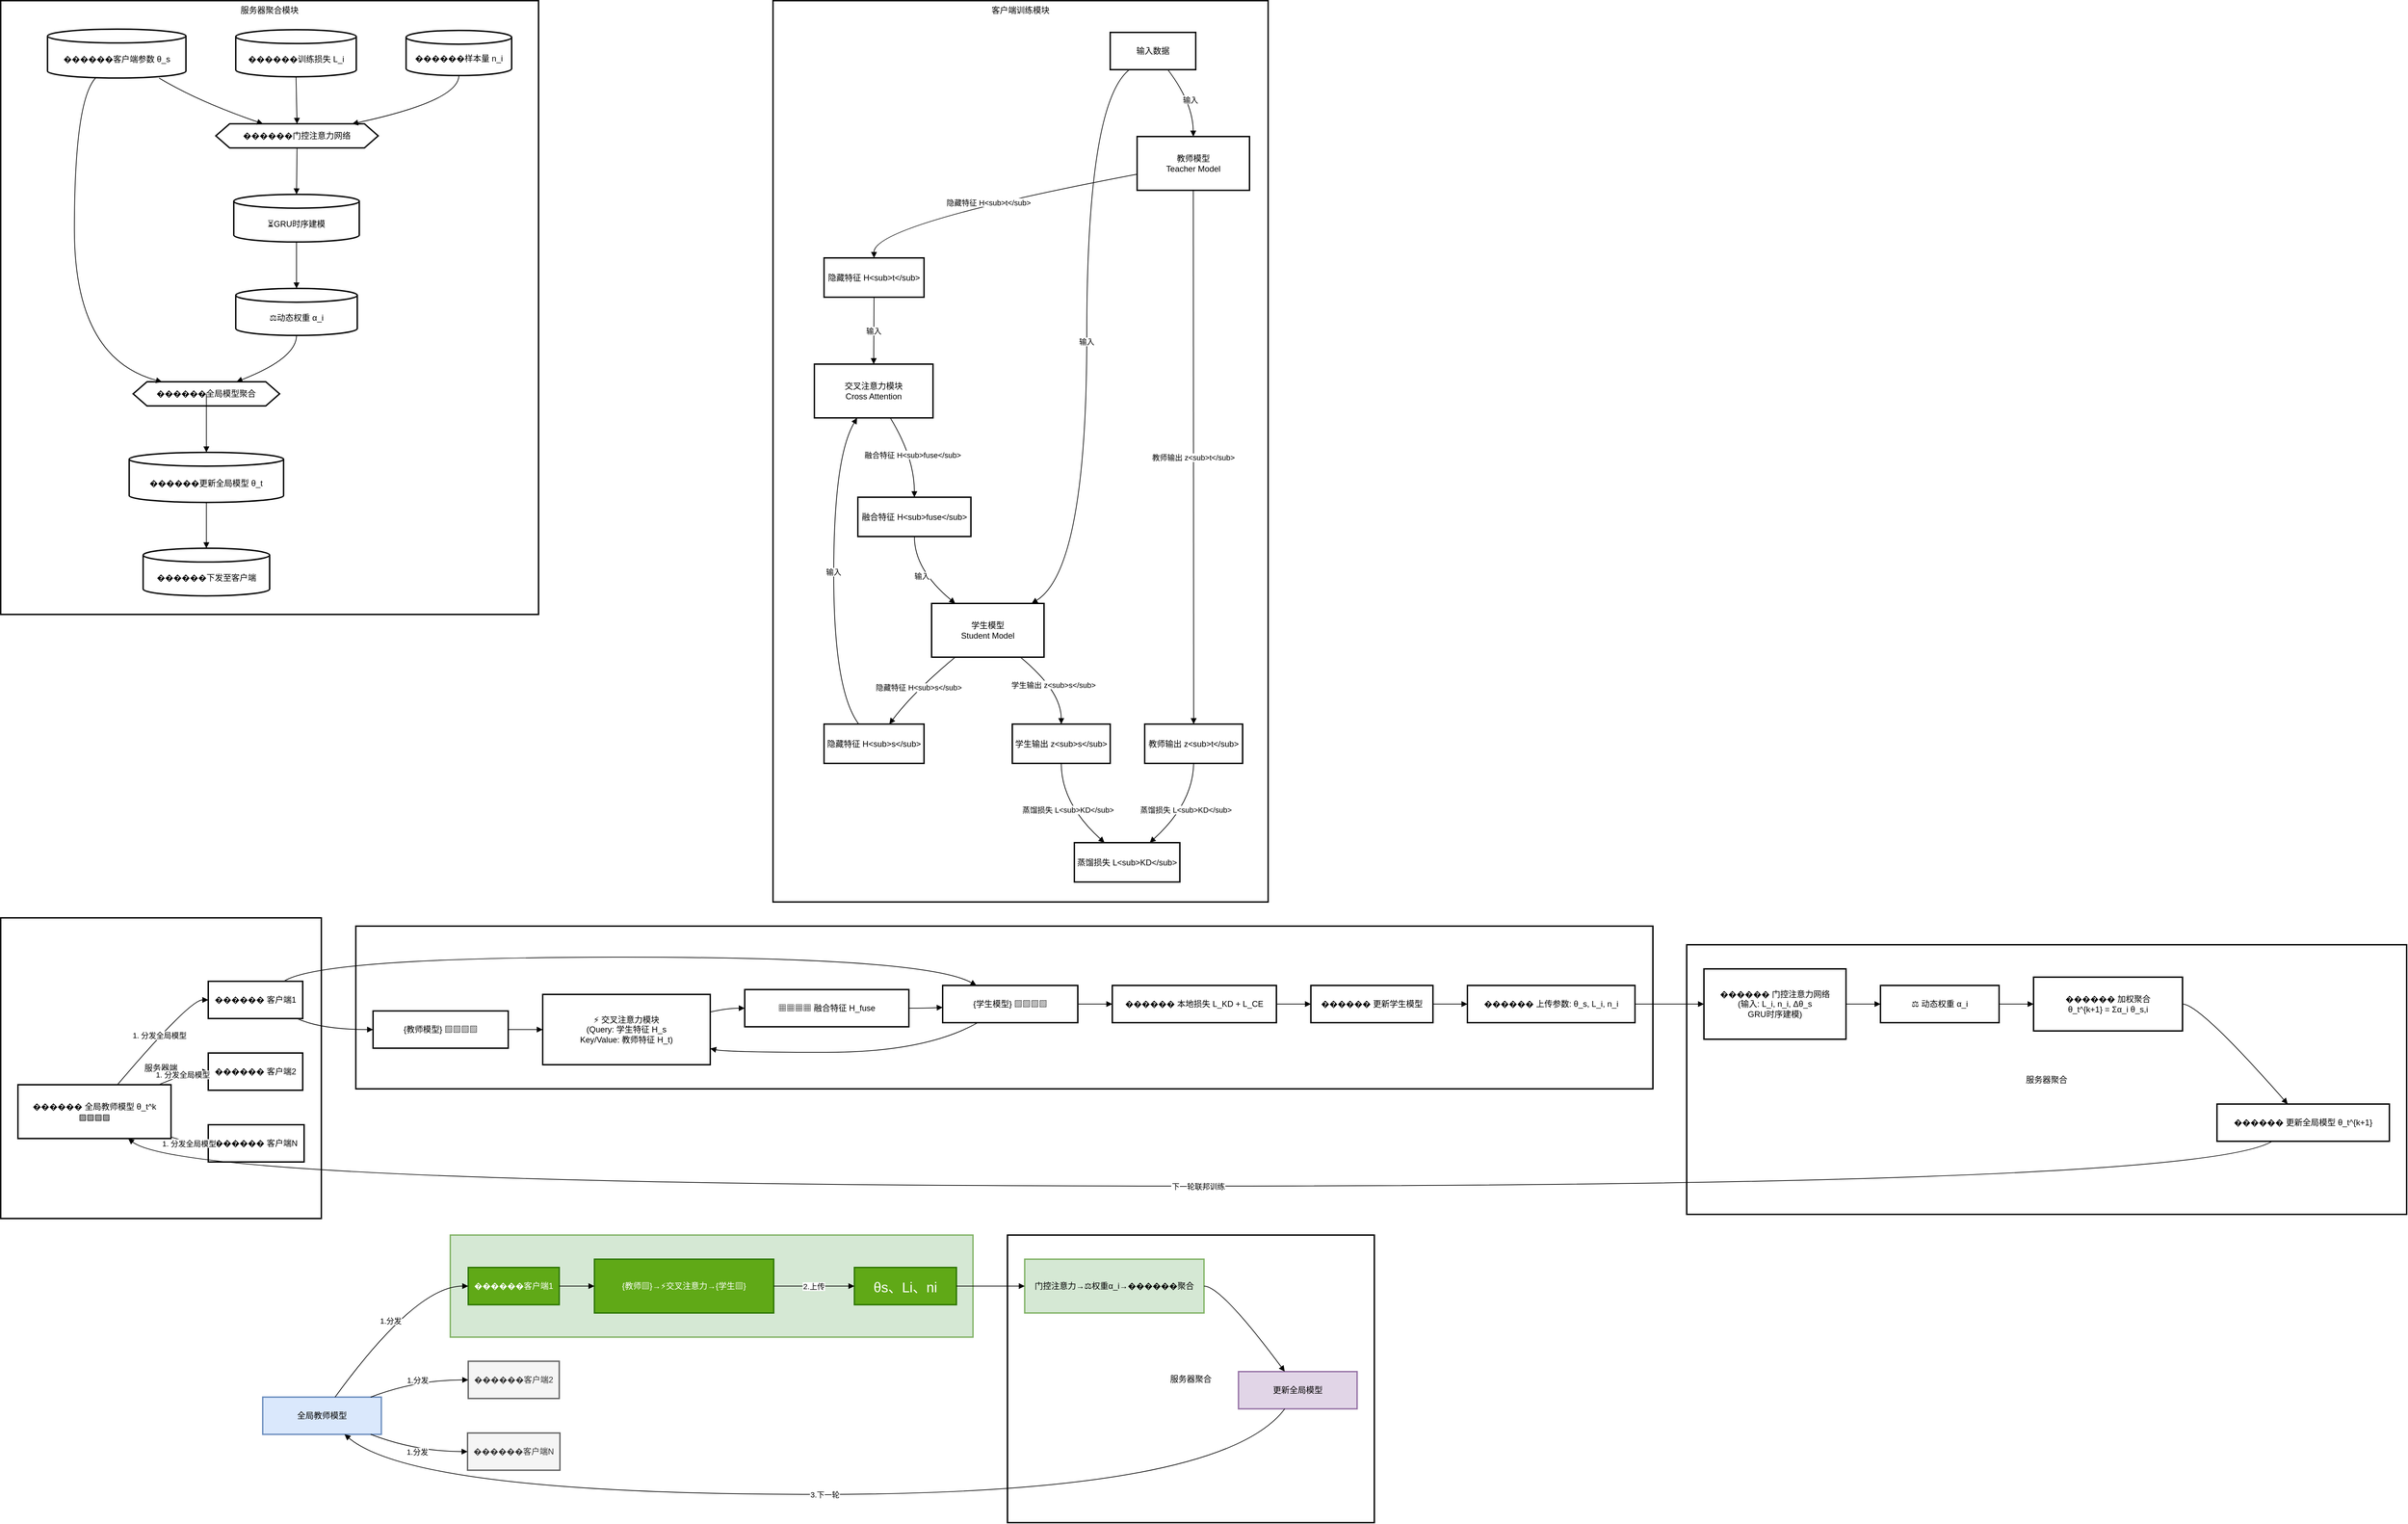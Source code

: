 <mxfile version="26.0.10">
  <diagram name="第 1 页" id="DEk5K5slilRWWlr_zEea">
    <mxGraphModel dx="2280" dy="1264" grid="1" gridSize="10" guides="1" tooltips="1" connect="1" arrows="1" fold="1" page="1" pageScale="1" pageWidth="4681" pageHeight="3300" background="none" math="0" shadow="0">
      <root>
        <mxCell id="0" />
        <mxCell id="1" parent="0" />
        <mxCell id="zsc-ipmftyCH5oLLFZYE-88" value="服务器聚合模块" style="whiteSpace=wrap;strokeWidth=2;verticalAlign=top;" parent="1" vertex="1">
          <mxGeometry x="20" y="20" width="780" height="890" as="geometry" />
        </mxCell>
        <mxCell id="zsc-ipmftyCH5oLLFZYE-89" value="������客户端参数 θ_s" style="shape=cylinder3;boundedLbl=1;backgroundOutline=1;size=10;strokeWidth=2;whiteSpace=wrap;" parent="zsc-ipmftyCH5oLLFZYE-88" vertex="1">
          <mxGeometry x="67.889" y="41.27" width="200.778" height="70.877" as="geometry" />
        </mxCell>
        <mxCell id="zsc-ipmftyCH5oLLFZYE-90" value="������门控注意力网络" style="shape=hexagon;perimeter=hexagonPerimeter2;fixedSize=1;strokeWidth=2;whiteSpace=wrap;" parent="zsc-ipmftyCH5oLLFZYE-88" vertex="1">
          <mxGeometry x="312" y="178.538" width="235.444" height="34.99" as="geometry" />
        </mxCell>
        <mxCell id="zsc-ipmftyCH5oLLFZYE-91" value="������训练损失 L_i" style="shape=cylinder3;boundedLbl=1;backgroundOutline=1;size=10;strokeWidth=2;whiteSpace=wrap;" parent="zsc-ipmftyCH5oLLFZYE-88" vertex="1">
          <mxGeometry x="340.889" y="42.167" width="174.778" height="68.185" as="geometry" />
        </mxCell>
        <mxCell id="zsc-ipmftyCH5oLLFZYE-92" value="������样本量 n_i" style="shape=cylinder3;boundedLbl=1;backgroundOutline=1;size=10;strokeWidth=2;whiteSpace=wrap;" parent="zsc-ipmftyCH5oLLFZYE-88" vertex="1">
          <mxGeometry x="587.889" y="43.065" width="153.111" height="65.494" as="geometry" />
        </mxCell>
        <mxCell id="zsc-ipmftyCH5oLLFZYE-93" value="⏳GRU时序建模" style="shape=cylinder3;boundedLbl=1;backgroundOutline=1;size=10;strokeWidth=2;whiteSpace=wrap;" parent="zsc-ipmftyCH5oLLFZYE-88" vertex="1">
          <mxGeometry x="338" y="280.817" width="182" height="69.083" as="geometry" />
        </mxCell>
        <mxCell id="zsc-ipmftyCH5oLLFZYE-94" value="⚖️动态权重 α_i" style="shape=cylinder3;boundedLbl=1;backgroundOutline=1;size=10;strokeWidth=2;whiteSpace=wrap;" parent="zsc-ipmftyCH5oLLFZYE-88" vertex="1">
          <mxGeometry x="340.889" y="417.188" width="176.222" height="68.185" as="geometry" />
        </mxCell>
        <mxCell id="zsc-ipmftyCH5oLLFZYE-95" value="������全局模型聚合" style="shape=hexagon;perimeter=hexagonPerimeter2;fixedSize=1;strokeWidth=2;whiteSpace=wrap;" parent="zsc-ipmftyCH5oLLFZYE-88" vertex="1">
          <mxGeometry x="192.111" y="552.661" width="212.333" height="34.99" as="geometry" />
        </mxCell>
        <mxCell id="zsc-ipmftyCH5oLLFZYE-96" value="������更新全局模型 θ_t" style="shape=cylinder3;boundedLbl=1;backgroundOutline=1;size=10;strokeWidth=2;whiteSpace=wrap;" parent="zsc-ipmftyCH5oLLFZYE-88" vertex="1">
          <mxGeometry x="186.333" y="654.94" width="223.889" height="72.671" as="geometry" />
        </mxCell>
        <mxCell id="zsc-ipmftyCH5oLLFZYE-97" value="������下发至客户端" style="shape=cylinder3;boundedLbl=1;backgroundOutline=1;size=10;strokeWidth=2;whiteSpace=wrap;" parent="zsc-ipmftyCH5oLLFZYE-88" vertex="1">
          <mxGeometry x="206.556" y="794.002" width="183.444" height="69.083" as="geometry" />
        </mxCell>
        <mxCell id="zsc-ipmftyCH5oLLFZYE-98" value="" style="curved=1;startArrow=none;endArrow=block;exitX=0.8;exitY=0.99;entryX=0.29;entryY=0;rounded=0;" parent="zsc-ipmftyCH5oLLFZYE-88" source="zsc-ipmftyCH5oLLFZYE-89" target="zsc-ipmftyCH5oLLFZYE-90" edge="1">
          <mxGeometry relative="1" as="geometry">
            <Array as="points">
              <mxPoint x="284.556" y="145.343" />
            </Array>
          </mxGeometry>
        </mxCell>
        <mxCell id="zsc-ipmftyCH5oLLFZYE-99" value="" style="curved=1;startArrow=none;endArrow=block;exitX=0.5;exitY=1;entryX=0.5;entryY=0;rounded=0;" parent="zsc-ipmftyCH5oLLFZYE-88" source="zsc-ipmftyCH5oLLFZYE-91" target="zsc-ipmftyCH5oLLFZYE-90" edge="1">
          <mxGeometry relative="1" as="geometry">
            <Array as="points" />
          </mxGeometry>
        </mxCell>
        <mxCell id="zsc-ipmftyCH5oLLFZYE-100" value="" style="curved=1;startArrow=none;endArrow=block;exitX=0.5;exitY=1.01;entryX=0.84;entryY=0;rounded=0;" parent="zsc-ipmftyCH5oLLFZYE-88" source="zsc-ipmftyCH5oLLFZYE-92" target="zsc-ipmftyCH5oLLFZYE-90" edge="1">
          <mxGeometry relative="1" as="geometry">
            <Array as="points">
              <mxPoint x="664.444" y="145.343" />
            </Array>
          </mxGeometry>
        </mxCell>
        <mxCell id="zsc-ipmftyCH5oLLFZYE-101" value="" style="curved=1;startArrow=none;endArrow=block;exitX=0.5;exitY=1;entryX=0.5;entryY=0;rounded=0;" parent="zsc-ipmftyCH5oLLFZYE-88" source="zsc-ipmftyCH5oLLFZYE-90" target="zsc-ipmftyCH5oLLFZYE-93" edge="1">
          <mxGeometry relative="1" as="geometry">
            <Array as="points" />
          </mxGeometry>
        </mxCell>
        <mxCell id="zsc-ipmftyCH5oLLFZYE-102" value="" style="curved=1;startArrow=none;endArrow=block;exitX=0.5;exitY=1;entryX=0.5;entryY=-0.01;rounded=0;" parent="zsc-ipmftyCH5oLLFZYE-88" source="zsc-ipmftyCH5oLLFZYE-93" target="zsc-ipmftyCH5oLLFZYE-94" edge="1">
          <mxGeometry relative="1" as="geometry">
            <Array as="points" />
          </mxGeometry>
        </mxCell>
        <mxCell id="zsc-ipmftyCH5oLLFZYE-103" value="" style="curved=1;startArrow=none;endArrow=block;exitX=0.5;exitY=1;entryX=0.71;entryY=-0.01;rounded=0;" parent="zsc-ipmftyCH5oLLFZYE-88" source="zsc-ipmftyCH5oLLFZYE-94" target="zsc-ipmftyCH5oLLFZYE-95" edge="1">
          <mxGeometry relative="1" as="geometry">
            <Array as="points">
              <mxPoint x="429" y="518.569" />
            </Array>
          </mxGeometry>
        </mxCell>
        <mxCell id="zsc-ipmftyCH5oLLFZYE-104" value="" style="curved=1;startArrow=none;endArrow=block;exitX=0.35;exitY=0.99;entryX=0.19;entryY=-0.01;rounded=0;" parent="zsc-ipmftyCH5oLLFZYE-88" source="zsc-ipmftyCH5oLLFZYE-89" target="zsc-ipmftyCH5oLLFZYE-95" edge="1">
          <mxGeometry relative="1" as="geometry">
            <Array as="points">
              <mxPoint x="106.889" y="145.343" />
              <mxPoint x="106.889" y="518.569" />
            </Array>
          </mxGeometry>
        </mxCell>
        <mxCell id="zsc-ipmftyCH5oLLFZYE-105" value="" style="curved=1;startArrow=none;endArrow=block;exitX=0.5;exitY=0.99;entryX=0.5;entryY=0;rounded=0;" parent="zsc-ipmftyCH5oLLFZYE-88" source="zsc-ipmftyCH5oLLFZYE-95" target="zsc-ipmftyCH5oLLFZYE-96" edge="1">
          <mxGeometry relative="1" as="geometry">
            <Array as="points" />
          </mxGeometry>
        </mxCell>
        <mxCell id="zsc-ipmftyCH5oLLFZYE-106" value="" style="curved=1;startArrow=none;endArrow=block;exitX=0.5;exitY=0.99;entryX=0.5;entryY=0;rounded=0;" parent="zsc-ipmftyCH5oLLFZYE-88" source="zsc-ipmftyCH5oLLFZYE-96" target="zsc-ipmftyCH5oLLFZYE-97" edge="1">
          <mxGeometry relative="1" as="geometry">
            <Array as="points" />
          </mxGeometry>
        </mxCell>
        <mxCell id="zsc-ipmftyCH5oLLFZYE-171" value="客户端训练模块" style="whiteSpace=wrap;strokeWidth=2;verticalAlign=top;" parent="1" vertex="1">
          <mxGeometry x="1140" y="20" width="718" height="1307" as="geometry" />
        </mxCell>
        <mxCell id="zsc-ipmftyCH5oLLFZYE-172" value="输入数据" style="whiteSpace=wrap;strokeWidth=2;" parent="zsc-ipmftyCH5oLLFZYE-171" vertex="1">
          <mxGeometry x="489" y="46" width="124" height="54" as="geometry" />
        </mxCell>
        <mxCell id="zsc-ipmftyCH5oLLFZYE-173" value="教师模型&#xa;Teacher Model" style="whiteSpace=wrap;strokeWidth=2;" parent="zsc-ipmftyCH5oLLFZYE-171" vertex="1">
          <mxGeometry x="528" y="197" width="163" height="78" as="geometry" />
        </mxCell>
        <mxCell id="zsc-ipmftyCH5oLLFZYE-174" value="学生模型&#xa;Student Model" style="whiteSpace=wrap;strokeWidth=2;" parent="zsc-ipmftyCH5oLLFZYE-171" vertex="1">
          <mxGeometry x="230" y="874" width="163" height="78" as="geometry" />
        </mxCell>
        <mxCell id="zsc-ipmftyCH5oLLFZYE-175" value="隐藏特征 H&lt;sub&gt;t&lt;/sub&gt;" style="whiteSpace=wrap;strokeWidth=2;" parent="zsc-ipmftyCH5oLLFZYE-171" vertex="1">
          <mxGeometry x="74" y="373" width="145" height="57" as="geometry" />
        </mxCell>
        <mxCell id="zsc-ipmftyCH5oLLFZYE-176" value="隐藏特征 H&lt;sub&gt;s&lt;/sub&gt;" style="whiteSpace=wrap;strokeWidth=2;" parent="zsc-ipmftyCH5oLLFZYE-171" vertex="1">
          <mxGeometry x="74" y="1049" width="145" height="57" as="geometry" />
        </mxCell>
        <mxCell id="zsc-ipmftyCH5oLLFZYE-177" value="交叉注意力模块&#xa;Cross Attention" style="whiteSpace=wrap;strokeWidth=2;" parent="zsc-ipmftyCH5oLLFZYE-171" vertex="1">
          <mxGeometry x="60" y="527" width="172" height="78" as="geometry" />
        </mxCell>
        <mxCell id="zsc-ipmftyCH5oLLFZYE-178" value="融合特征 H&lt;sub&gt;fuse&lt;/sub&gt;" style="whiteSpace=wrap;strokeWidth=2;" parent="zsc-ipmftyCH5oLLFZYE-171" vertex="1">
          <mxGeometry x="123" y="720" width="164" height="57" as="geometry" />
        </mxCell>
        <mxCell id="zsc-ipmftyCH5oLLFZYE-179" value="教师输出 z&lt;sub&gt;t&lt;/sub&gt;" style="whiteSpace=wrap;strokeWidth=2;" parent="zsc-ipmftyCH5oLLFZYE-171" vertex="1">
          <mxGeometry x="539" y="1049" width="142" height="57" as="geometry" />
        </mxCell>
        <mxCell id="zsc-ipmftyCH5oLLFZYE-180" value="学生输出 z&lt;sub&gt;s&lt;/sub&gt;" style="whiteSpace=wrap;strokeWidth=2;" parent="zsc-ipmftyCH5oLLFZYE-171" vertex="1">
          <mxGeometry x="347" y="1049" width="142" height="57" as="geometry" />
        </mxCell>
        <mxCell id="zsc-ipmftyCH5oLLFZYE-181" value="蒸馏损失 L&lt;sub&gt;KD&lt;/sub&gt;" style="whiteSpace=wrap;strokeWidth=2;" parent="zsc-ipmftyCH5oLLFZYE-171" vertex="1">
          <mxGeometry x="437" y="1221" width="153" height="57" as="geometry" />
        </mxCell>
        <mxCell id="zsc-ipmftyCH5oLLFZYE-182" value="输入" style="curved=1;startArrow=none;endArrow=block;exitX=0.67;exitY=0.99;entryX=0.5;entryY=0;rounded=0;" parent="zsc-ipmftyCH5oLLFZYE-171" source="zsc-ipmftyCH5oLLFZYE-172" target="zsc-ipmftyCH5oLLFZYE-173" edge="1">
          <mxGeometry relative="1" as="geometry">
            <Array as="points">
              <mxPoint x="609" y="148" />
            </Array>
          </mxGeometry>
        </mxCell>
        <mxCell id="zsc-ipmftyCH5oLLFZYE-183" value="输入" style="curved=1;startArrow=none;endArrow=block;exitX=0.23;exitY=0.99;entryX=0.89;entryY=0;rounded=0;" parent="zsc-ipmftyCH5oLLFZYE-171" source="zsc-ipmftyCH5oLLFZYE-172" target="zsc-ipmftyCH5oLLFZYE-174" edge="1">
          <mxGeometry relative="1" as="geometry">
            <Array as="points">
              <mxPoint x="455" y="148" />
              <mxPoint x="455" y="825" />
            </Array>
          </mxGeometry>
        </mxCell>
        <mxCell id="zsc-ipmftyCH5oLLFZYE-184" value="隐藏特征 H&lt;sub&gt;t&lt;/sub&gt;" style="curved=1;startArrow=none;endArrow=block;exitX=0;exitY=0.7;entryX=0.5;entryY=-0.01;rounded=0;" parent="zsc-ipmftyCH5oLLFZYE-171" source="zsc-ipmftyCH5oLLFZYE-173" target="zsc-ipmftyCH5oLLFZYE-175" edge="1">
          <mxGeometry relative="1" as="geometry">
            <Array as="points">
              <mxPoint x="146" y="324" />
            </Array>
          </mxGeometry>
        </mxCell>
        <mxCell id="zsc-ipmftyCH5oLLFZYE-185" value="隐藏特征 H&lt;sub&gt;s&lt;/sub&gt;" style="curved=1;startArrow=none;endArrow=block;exitX=0.21;exitY=1;entryX=0.65;entryY=0.01;rounded=0;" parent="zsc-ipmftyCH5oLLFZYE-171" source="zsc-ipmftyCH5oLLFZYE-174" target="zsc-ipmftyCH5oLLFZYE-176" edge="1">
          <mxGeometry relative="1" as="geometry">
            <Array as="points">
              <mxPoint x="205" y="1001" />
            </Array>
          </mxGeometry>
        </mxCell>
        <mxCell id="zsc-ipmftyCH5oLLFZYE-186" value="输入" style="curved=1;startArrow=none;endArrow=block;exitX=0.5;exitY=0.99;entryX=0.5;entryY=0;rounded=0;" parent="zsc-ipmftyCH5oLLFZYE-171" source="zsc-ipmftyCH5oLLFZYE-175" target="zsc-ipmftyCH5oLLFZYE-177" edge="1">
          <mxGeometry relative="1" as="geometry">
            <Array as="points" />
          </mxGeometry>
        </mxCell>
        <mxCell id="zsc-ipmftyCH5oLLFZYE-187" value="输入" style="curved=1;startArrow=none;endArrow=block;exitX=0.35;exitY=0.01;entryX=0.36;entryY=1;rounded=0;" parent="zsc-ipmftyCH5oLLFZYE-171" source="zsc-ipmftyCH5oLLFZYE-176" target="zsc-ipmftyCH5oLLFZYE-177" edge="1">
          <mxGeometry relative="1" as="geometry">
            <Array as="points">
              <mxPoint x="88" y="1001" />
              <mxPoint x="88" y="662" />
            </Array>
          </mxGeometry>
        </mxCell>
        <mxCell id="zsc-ipmftyCH5oLLFZYE-188" value="融合特征 H&lt;sub&gt;fuse&lt;/sub&gt;" style="curved=1;startArrow=none;endArrow=block;exitX=0.64;exitY=1;entryX=0.5;entryY=0;rounded=0;" parent="zsc-ipmftyCH5oLLFZYE-171" source="zsc-ipmftyCH5oLLFZYE-177" target="zsc-ipmftyCH5oLLFZYE-178" edge="1">
          <mxGeometry relative="1" as="geometry">
            <Array as="points">
              <mxPoint x="205" y="662" />
            </Array>
          </mxGeometry>
        </mxCell>
        <mxCell id="zsc-ipmftyCH5oLLFZYE-189" value="输入" style="curved=1;startArrow=none;endArrow=block;exitX=0.5;exitY=0.99;entryX=0.21;entryY=0;rounded=0;" parent="zsc-ipmftyCH5oLLFZYE-171" source="zsc-ipmftyCH5oLLFZYE-178" target="zsc-ipmftyCH5oLLFZYE-174" edge="1">
          <mxGeometry relative="1" as="geometry">
            <Array as="points">
              <mxPoint x="205" y="825" />
            </Array>
          </mxGeometry>
        </mxCell>
        <mxCell id="zsc-ipmftyCH5oLLFZYE-190" value="教师输出 z&lt;sub&gt;t&lt;/sub&gt;" style="curved=1;startArrow=none;endArrow=block;exitX=0.5;exitY=1;entryX=0.5;entryY=0.01;rounded=0;" parent="zsc-ipmftyCH5oLLFZYE-171" source="zsc-ipmftyCH5oLLFZYE-173" target="zsc-ipmftyCH5oLLFZYE-179" edge="1">
          <mxGeometry relative="1" as="geometry">
            <Array as="points" />
          </mxGeometry>
        </mxCell>
        <mxCell id="zsc-ipmftyCH5oLLFZYE-191" value="学生输出 z&lt;sub&gt;s&lt;/sub&gt;" style="curved=1;startArrow=none;endArrow=block;exitX=0.79;exitY=1;entryX=0.5;entryY=0.01;rounded=0;" parent="zsc-ipmftyCH5oLLFZYE-171" source="zsc-ipmftyCH5oLLFZYE-174" target="zsc-ipmftyCH5oLLFZYE-180" edge="1">
          <mxGeometry relative="1" as="geometry">
            <Array as="points">
              <mxPoint x="418" y="1001" />
            </Array>
          </mxGeometry>
        </mxCell>
        <mxCell id="zsc-ipmftyCH5oLLFZYE-192" value="蒸馏损失 L&lt;sub&gt;KD&lt;/sub&gt;" style="curved=1;startArrow=none;endArrow=block;exitX=0.5;exitY=1;entryX=0.71;entryY=0.01;rounded=0;" parent="zsc-ipmftyCH5oLLFZYE-171" source="zsc-ipmftyCH5oLLFZYE-179" target="zsc-ipmftyCH5oLLFZYE-181" edge="1">
          <mxGeometry relative="1" as="geometry">
            <Array as="points">
              <mxPoint x="609" y="1164" />
            </Array>
          </mxGeometry>
        </mxCell>
        <mxCell id="zsc-ipmftyCH5oLLFZYE-193" value="蒸馏损失 L&lt;sub&gt;KD&lt;/sub&gt;" style="curved=1;startArrow=none;endArrow=block;exitX=0.5;exitY=1;entryX=0.29;entryY=0.01;rounded=0;" parent="zsc-ipmftyCH5oLLFZYE-171" source="zsc-ipmftyCH5oLLFZYE-180" target="zsc-ipmftyCH5oLLFZYE-181" edge="1">
          <mxGeometry relative="1" as="geometry">
            <Array as="points">
              <mxPoint x="418" y="1164" />
            </Array>
          </mxGeometry>
        </mxCell>
        <mxCell id="zsc-ipmftyCH5oLLFZYE-194" value="服务器聚合" style="whiteSpace=wrap;strokeWidth=2;" parent="1" vertex="1">
          <mxGeometry x="2465" y="1389" width="1044" height="391" as="geometry" />
        </mxCell>
        <mxCell id="zsc-ipmftyCH5oLLFZYE-195" value="客户端本地训练" style="whiteSpace=wrap;strokeWidth=2;" parent="1" vertex="1">
          <mxGeometry x="535" y="1362" width="1881" height="236" as="geometry" />
        </mxCell>
        <mxCell id="zsc-ipmftyCH5oLLFZYE-196" value="服务器端" style="whiteSpace=wrap;strokeWidth=2;" parent="1" vertex="1">
          <mxGeometry x="20" y="1350" width="465" height="436" as="geometry" />
        </mxCell>
        <mxCell id="zsc-ipmftyCH5oLLFZYE-197" value="������ 全局教师模型 θ_t^k&#xa;        ▨▨▨▨" style="whiteSpace=wrap;strokeWidth=2;" parent="1" vertex="1">
          <mxGeometry x="45" y="1592" width="222" height="78" as="geometry" />
        </mxCell>
        <mxCell id="zsc-ipmftyCH5oLLFZYE-198" value="������ 客户端1" style="whiteSpace=wrap;strokeWidth=2;" parent="1" vertex="1">
          <mxGeometry x="321" y="1442" width="137" height="54" as="geometry" />
        </mxCell>
        <mxCell id="zsc-ipmftyCH5oLLFZYE-199" value="������ 客户端2" style="whiteSpace=wrap;strokeWidth=2;" parent="1" vertex="1">
          <mxGeometry x="321" y="1546" width="137" height="54" as="geometry" />
        </mxCell>
        <mxCell id="zsc-ipmftyCH5oLLFZYE-200" value="������ 客户端N" style="whiteSpace=wrap;strokeWidth=2;" parent="1" vertex="1">
          <mxGeometry x="321" y="1650" width="139" height="54" as="geometry" />
        </mxCell>
        <mxCell id="zsc-ipmftyCH5oLLFZYE-201" value="{教师模型} ▨▨▨▨" style="whiteSpace=wrap;strokeWidth=2;" parent="1" vertex="1">
          <mxGeometry x="560" y="1485" width="196" height="54" as="geometry" />
        </mxCell>
        <mxCell id="zsc-ipmftyCH5oLLFZYE-202" value="⚡ 交叉注意力模块&#xa;        (Query: 学生特征 H_s&#xa;        Key/Value: 教师特征 H_t)" style="whiteSpace=wrap;strokeWidth=2;" parent="1" vertex="1">
          <mxGeometry x="806" y="1461" width="243" height="102" as="geometry" />
        </mxCell>
        <mxCell id="zsc-ipmftyCH5oLLFZYE-203" value="{学生模型} ▨▨▨▨" style="whiteSpace=wrap;strokeWidth=2;" parent="1" vertex="1">
          <mxGeometry x="1386" y="1448" width="196" height="54" as="geometry" />
        </mxCell>
        <mxCell id="zsc-ipmftyCH5oLLFZYE-204" value="▦▦▦▦ 融合特征 H_fuse" style="whiteSpace=wrap;strokeWidth=2;" parent="1" vertex="1">
          <mxGeometry x="1099" y="1454" width="238" height="54" as="geometry" />
        </mxCell>
        <mxCell id="zsc-ipmftyCH5oLLFZYE-205" value="������ 本地损失 L_KD + L_CE" style="whiteSpace=wrap;strokeWidth=2;" parent="1" vertex="1">
          <mxGeometry x="1632" y="1448" width="238" height="54" as="geometry" />
        </mxCell>
        <mxCell id="zsc-ipmftyCH5oLLFZYE-206" value="������ 更新学生模型" style="whiteSpace=wrap;strokeWidth=2;" parent="1" vertex="1">
          <mxGeometry x="1920" y="1448" width="177" height="54" as="geometry" />
        </mxCell>
        <mxCell id="zsc-ipmftyCH5oLLFZYE-207" value="������ 上传参数: θ_s, L_i, n_i" style="whiteSpace=wrap;strokeWidth=2;" parent="1" vertex="1">
          <mxGeometry x="2147" y="1448" width="243" height="54" as="geometry" />
        </mxCell>
        <mxCell id="zsc-ipmftyCH5oLLFZYE-208" value="������ 门控注意力网络&#xa;        (输入: L_i, n_i, Δθ_s&#xa;        GRU时序建模)" style="whiteSpace=wrap;strokeWidth=2;" parent="1" vertex="1">
          <mxGeometry x="2490" y="1424" width="206" height="102" as="geometry" />
        </mxCell>
        <mxCell id="zsc-ipmftyCH5oLLFZYE-209" value="⚖️ 动态权重 α_i" style="whiteSpace=wrap;strokeWidth=2;" parent="1" vertex="1">
          <mxGeometry x="2746" y="1448" width="172" height="54" as="geometry" />
        </mxCell>
        <mxCell id="zsc-ipmftyCH5oLLFZYE-210" value="������ 加权聚合&#xa;        θ_t^{k+1} = Σα_i θ_s,i" style="whiteSpace=wrap;strokeWidth=2;" parent="1" vertex="1">
          <mxGeometry x="2968" y="1436" width="216" height="78" as="geometry" />
        </mxCell>
        <mxCell id="zsc-ipmftyCH5oLLFZYE-211" value="������ 更新全局模型 θ_t^{k+1}" style="whiteSpace=wrap;strokeWidth=2;" parent="1" vertex="1">
          <mxGeometry x="3234" y="1620" width="250" height="54" as="geometry" />
        </mxCell>
        <mxCell id="zsc-ipmftyCH5oLLFZYE-212" value="1. 分发全局模型" style="curved=1;startArrow=none;endArrow=block;exitX=0.65;exitY=0;entryX=0;entryY=0.5;rounded=0;" parent="1" source="zsc-ipmftyCH5oLLFZYE-197" target="zsc-ipmftyCH5oLLFZYE-198" edge="1">
          <mxGeometry relative="1" as="geometry">
            <Array as="points">
              <mxPoint x="294" y="1469" />
            </Array>
          </mxGeometry>
        </mxCell>
        <mxCell id="zsc-ipmftyCH5oLLFZYE-213" value="1. 分发全局模型" style="curved=1;startArrow=none;endArrow=block;exitX=0.92;exitY=0;entryX=0;entryY=0.5;rounded=0;" parent="1" source="zsc-ipmftyCH5oLLFZYE-197" target="zsc-ipmftyCH5oLLFZYE-199" edge="1">
          <mxGeometry relative="1" as="geometry">
            <Array as="points">
              <mxPoint x="294" y="1573" />
            </Array>
          </mxGeometry>
        </mxCell>
        <mxCell id="zsc-ipmftyCH5oLLFZYE-214" value="1. 分发全局模型" style="curved=1;startArrow=none;endArrow=block;exitX=1;exitY=0.97;entryX=0;entryY=0.5;rounded=0;" parent="1" source="zsc-ipmftyCH5oLLFZYE-197" target="zsc-ipmftyCH5oLLFZYE-200" edge="1">
          <mxGeometry relative="1" as="geometry">
            <Array as="points">
              <mxPoint x="294" y="1677" />
            </Array>
          </mxGeometry>
        </mxCell>
        <mxCell id="zsc-ipmftyCH5oLLFZYE-215" value="" style="curved=1;startArrow=none;endArrow=block;exitX=0.94;exitY=1;entryX=0;entryY=0.5;rounded=0;" parent="1" source="zsc-ipmftyCH5oLLFZYE-198" target="zsc-ipmftyCH5oLLFZYE-201" edge="1">
          <mxGeometry relative="1" as="geometry">
            <Array as="points">
              <mxPoint x="485" y="1512" />
            </Array>
          </mxGeometry>
        </mxCell>
        <mxCell id="zsc-ipmftyCH5oLLFZYE-216" value="" style="curved=1;startArrow=none;endArrow=block;exitX=1;exitY=0.5;entryX=0;entryY=0.5;rounded=0;" parent="1" source="zsc-ipmftyCH5oLLFZYE-201" target="zsc-ipmftyCH5oLLFZYE-202" edge="1">
          <mxGeometry relative="1" as="geometry">
            <Array as="points" />
          </mxGeometry>
        </mxCell>
        <mxCell id="zsc-ipmftyCH5oLLFZYE-217" value="" style="curved=1;startArrow=none;endArrow=block;exitX=0.8;exitY=0;entryX=0.25;entryY=0;rounded=0;" parent="1" source="zsc-ipmftyCH5oLLFZYE-198" target="zsc-ipmftyCH5oLLFZYE-203" edge="1">
          <mxGeometry relative="1" as="geometry">
            <Array as="points">
              <mxPoint x="485" y="1407" />
              <mxPoint x="1361" y="1407" />
            </Array>
          </mxGeometry>
        </mxCell>
        <mxCell id="zsc-ipmftyCH5oLLFZYE-218" value="" style="curved=1;startArrow=none;endArrow=block;exitX=0.26;exitY=1;entryX=1;entryY=0.77;rounded=0;" parent="1" source="zsc-ipmftyCH5oLLFZYE-203" target="zsc-ipmftyCH5oLLFZYE-202" edge="1">
          <mxGeometry relative="1" as="geometry">
            <Array as="points">
              <mxPoint x="1361" y="1545" />
              <mxPoint x="1074" y="1545" />
            </Array>
          </mxGeometry>
        </mxCell>
        <mxCell id="zsc-ipmftyCH5oLLFZYE-219" value="" style="curved=1;startArrow=none;endArrow=block;exitX=1;exitY=0.25;entryX=0;entryY=0.5;rounded=0;" parent="1" source="zsc-ipmftyCH5oLLFZYE-202" target="zsc-ipmftyCH5oLLFZYE-204" edge="1">
          <mxGeometry relative="1" as="geometry">
            <Array as="points">
              <mxPoint x="1074" y="1481" />
            </Array>
          </mxGeometry>
        </mxCell>
        <mxCell id="zsc-ipmftyCH5oLLFZYE-220" value="" style="curved=1;startArrow=none;endArrow=block;exitX=1;exitY=0.5;entryX=0;entryY=0.59;rounded=0;" parent="1" source="zsc-ipmftyCH5oLLFZYE-204" target="zsc-ipmftyCH5oLLFZYE-203" edge="1">
          <mxGeometry relative="1" as="geometry">
            <Array as="points">
              <mxPoint x="1361" y="1481" />
            </Array>
          </mxGeometry>
        </mxCell>
        <mxCell id="zsc-ipmftyCH5oLLFZYE-221" value="" style="curved=1;startArrow=none;endArrow=block;exitX=1;exitY=0.5;entryX=0;entryY=0.5;rounded=0;" parent="1" source="zsc-ipmftyCH5oLLFZYE-203" target="zsc-ipmftyCH5oLLFZYE-205" edge="1">
          <mxGeometry relative="1" as="geometry">
            <Array as="points" />
          </mxGeometry>
        </mxCell>
        <mxCell id="zsc-ipmftyCH5oLLFZYE-222" value="" style="curved=1;startArrow=none;endArrow=block;exitX=1;exitY=0.5;entryX=0;entryY=0.5;rounded=0;" parent="1" source="zsc-ipmftyCH5oLLFZYE-205" target="zsc-ipmftyCH5oLLFZYE-206" edge="1">
          <mxGeometry relative="1" as="geometry">
            <Array as="points" />
          </mxGeometry>
        </mxCell>
        <mxCell id="zsc-ipmftyCH5oLLFZYE-223" value="" style="curved=1;startArrow=none;endArrow=block;exitX=1;exitY=0.5;entryX=0;entryY=0.5;rounded=0;" parent="1" source="zsc-ipmftyCH5oLLFZYE-206" target="zsc-ipmftyCH5oLLFZYE-207" edge="1">
          <mxGeometry relative="1" as="geometry">
            <Array as="points" />
          </mxGeometry>
        </mxCell>
        <mxCell id="zsc-ipmftyCH5oLLFZYE-224" value="" style="curved=1;startArrow=none;endArrow=block;exitX=1;exitY=0.5;entryX=0;entryY=0.5;rounded=0;" parent="1" source="zsc-ipmftyCH5oLLFZYE-207" target="zsc-ipmftyCH5oLLFZYE-208" edge="1">
          <mxGeometry relative="1" as="geometry">
            <Array as="points" />
          </mxGeometry>
        </mxCell>
        <mxCell id="zsc-ipmftyCH5oLLFZYE-225" value="" style="curved=1;startArrow=none;endArrow=block;exitX=1;exitY=0.5;entryX=0;entryY=0.5;rounded=0;" parent="1" source="zsc-ipmftyCH5oLLFZYE-208" target="zsc-ipmftyCH5oLLFZYE-209" edge="1">
          <mxGeometry relative="1" as="geometry">
            <Array as="points" />
          </mxGeometry>
        </mxCell>
        <mxCell id="zsc-ipmftyCH5oLLFZYE-226" value="" style="curved=1;startArrow=none;endArrow=block;exitX=1;exitY=0.5;entryX=0;entryY=0.5;rounded=0;" parent="1" source="zsc-ipmftyCH5oLLFZYE-209" target="zsc-ipmftyCH5oLLFZYE-210" edge="1">
          <mxGeometry relative="1" as="geometry">
            <Array as="points" />
          </mxGeometry>
        </mxCell>
        <mxCell id="zsc-ipmftyCH5oLLFZYE-227" value="" style="curved=1;startArrow=none;endArrow=block;exitX=1;exitY=0.5;entryX=0.41;entryY=0;rounded=0;" parent="1" source="zsc-ipmftyCH5oLLFZYE-210" target="zsc-ipmftyCH5oLLFZYE-211" edge="1">
          <mxGeometry relative="1" as="geometry">
            <Array as="points">
              <mxPoint x="3209" y="1475" />
            </Array>
          </mxGeometry>
        </mxCell>
        <mxCell id="zsc-ipmftyCH5oLLFZYE-228" value="下一轮联邦训练" style="curved=1;startArrow=none;endArrow=block;exitX=0.32;exitY=1;entryX=0.72;entryY=1;rounded=0;" parent="1" source="zsc-ipmftyCH5oLLFZYE-211" target="zsc-ipmftyCH5oLLFZYE-197" edge="1">
          <mxGeometry relative="1" as="geometry">
            <Array as="points">
              <mxPoint x="3209" y="1739" />
              <mxPoint x="294" y="1739" />
            </Array>
          </mxGeometry>
        </mxCell>
        <mxCell id="zsc-ipmftyCH5oLLFZYE-229" value="服务器聚合" style="whiteSpace=wrap;strokeWidth=2;" parent="1" vertex="1">
          <mxGeometry x="1480" y="1810" width="532" height="417" as="geometry" />
        </mxCell>
        <mxCell id="zsc-ipmftyCH5oLLFZYE-230" value="客户端训练" style="whiteSpace=wrap;strokeWidth=2;fillColor=#d5e8d4;strokeColor=#82b366;" parent="1" vertex="1">
          <mxGeometry x="672" y="1810" width="758" height="148" as="geometry" />
        </mxCell>
        <mxCell id="zsc-ipmftyCH5oLLFZYE-231" value="全局教师模型" style="whiteSpace=wrap;strokeWidth=2;fillColor=#dae8fc;strokeColor=#6c8ebf;" parent="1" vertex="1">
          <mxGeometry x="400" y="2045" width="172" height="54" as="geometry" />
        </mxCell>
        <mxCell id="zsc-ipmftyCH5oLLFZYE-232" value="������客户端1" style="whiteSpace=wrap;strokeWidth=2;fillColor=#60a917;fontColor=#ffffff;strokeColor=#2D7600;" parent="1" vertex="1">
          <mxGeometry x="698" y="1857" width="132" height="54" as="geometry" />
        </mxCell>
        <mxCell id="zsc-ipmftyCH5oLLFZYE-233" value="������客户端2" style="whiteSpace=wrap;strokeWidth=2;fillColor=#f5f5f5;fontColor=#333333;strokeColor=#666666;" parent="1" vertex="1">
          <mxGeometry x="698" y="1993" width="132" height="54" as="geometry" />
        </mxCell>
        <mxCell id="zsc-ipmftyCH5oLLFZYE-234" value="������客户端N" style="whiteSpace=wrap;strokeWidth=2;fillColor=#f5f5f5;fontColor=#333333;strokeColor=#666666;" parent="1" vertex="1">
          <mxGeometry x="697" y="2097" width="134" height="54" as="geometry" />
        </mxCell>
        <mxCell id="zsc-ipmftyCH5oLLFZYE-235" value="{教师▨}→⚡交叉注意力→{学生▨}" style="whiteSpace=wrap;strokeWidth=2;fillColor=#60a917;fontColor=#ffffff;strokeColor=#2D7600;" parent="1" vertex="1">
          <mxGeometry x="881" y="1845" width="260" height="78" as="geometry" />
        </mxCell>
        <mxCell id="zsc-ipmftyCH5oLLFZYE-236" value="&#xa;θs​、Li​、ni​​&#xa;" style="strokeWidth=2;fontSize=20;fillColor=#60a917;strokeColor=#2D7600;fontColor=#ffffff;" parent="1" vertex="1">
          <mxGeometry x="1258" y="1857" width="148" height="54" as="geometry" />
        </mxCell>
        <mxCell id="zsc-ipmftyCH5oLLFZYE-237" value="门控注意力→⚖️权重α_i→������聚合" style="whiteSpace=wrap;strokeWidth=2;fillColor=#d5e8d4;strokeColor=#82b366;" parent="1" vertex="1">
          <mxGeometry x="1505" y="1845" width="260" height="78" as="geometry" />
        </mxCell>
        <mxCell id="zsc-ipmftyCH5oLLFZYE-238" value="更新全局模型" style="whiteSpace=wrap;strokeWidth=2;fillColor=#e1d5e7;strokeColor=#9673a6;" parent="1" vertex="1">
          <mxGeometry x="1815" y="2008" width="172" height="54" as="geometry" />
        </mxCell>
        <mxCell id="zsc-ipmftyCH5oLLFZYE-239" value="1.分发" style="curved=1;startArrow=none;endArrow=block;exitX=0.61;exitY=0;entryX=0;entryY=0.5;rounded=0;" parent="1" source="zsc-ipmftyCH5oLLFZYE-231" target="zsc-ipmftyCH5oLLFZYE-232" edge="1">
          <mxGeometry relative="1" as="geometry">
            <Array as="points">
              <mxPoint x="622" y="1884" />
            </Array>
          </mxGeometry>
        </mxCell>
        <mxCell id="zsc-ipmftyCH5oLLFZYE-240" value="1.分发" style="curved=1;startArrow=none;endArrow=block;exitX=0.91;exitY=0;entryX=0;entryY=0.5;rounded=0;" parent="1" source="zsc-ipmftyCH5oLLFZYE-231" target="zsc-ipmftyCH5oLLFZYE-233" edge="1">
          <mxGeometry relative="1" as="geometry">
            <Array as="points">
              <mxPoint x="622" y="2020" />
            </Array>
          </mxGeometry>
        </mxCell>
        <mxCell id="zsc-ipmftyCH5oLLFZYE-241" value="1.分发" style="curved=1;startArrow=none;endArrow=block;exitX=0.91;exitY=1;entryX=0;entryY=0.5;rounded=0;" parent="1" source="zsc-ipmftyCH5oLLFZYE-231" target="zsc-ipmftyCH5oLLFZYE-234" edge="1">
          <mxGeometry relative="1" as="geometry">
            <Array as="points">
              <mxPoint x="622" y="2124" />
            </Array>
          </mxGeometry>
        </mxCell>
        <mxCell id="zsc-ipmftyCH5oLLFZYE-242" value="" style="curved=1;startArrow=none;endArrow=block;exitX=1;exitY=0.5;entryX=0;entryY=0.5;rounded=0;" parent="1" source="zsc-ipmftyCH5oLLFZYE-232" target="zsc-ipmftyCH5oLLFZYE-235" edge="1">
          <mxGeometry relative="1" as="geometry">
            <Array as="points" />
          </mxGeometry>
        </mxCell>
        <mxCell id="zsc-ipmftyCH5oLLFZYE-243" value="2.上传" style="curved=1;startArrow=none;endArrow=block;exitX=1;exitY=0.5;entryX=0;entryY=0.5;rounded=0;" parent="1" source="zsc-ipmftyCH5oLLFZYE-235" target="zsc-ipmftyCH5oLLFZYE-236" edge="1">
          <mxGeometry relative="1" as="geometry">
            <Array as="points" />
          </mxGeometry>
        </mxCell>
        <mxCell id="zsc-ipmftyCH5oLLFZYE-244" value="" style="curved=1;startArrow=none;endArrow=block;exitX=1;exitY=0.5;entryX=0;entryY=0.5;rounded=0;" parent="1" source="zsc-ipmftyCH5oLLFZYE-236" target="zsc-ipmftyCH5oLLFZYE-237" edge="1">
          <mxGeometry relative="1" as="geometry">
            <Array as="points" />
          </mxGeometry>
        </mxCell>
        <mxCell id="zsc-ipmftyCH5oLLFZYE-245" value="" style="curved=1;startArrow=none;endArrow=block;exitX=1;exitY=0.5;entryX=0.39;entryY=0;rounded=0;" parent="1" source="zsc-ipmftyCH5oLLFZYE-237" target="zsc-ipmftyCH5oLLFZYE-238" edge="1">
          <mxGeometry relative="1" as="geometry">
            <Array as="points">
              <mxPoint x="1790" y="1884" />
            </Array>
          </mxGeometry>
        </mxCell>
        <mxCell id="zsc-ipmftyCH5oLLFZYE-246" value="3.下一轮" style="curved=1;startArrow=none;endArrow=block;exitX=0.39;exitY=1;entryX=0.69;entryY=1;rounded=0;" parent="1" source="zsc-ipmftyCH5oLLFZYE-238" target="zsc-ipmftyCH5oLLFZYE-231" edge="1">
          <mxGeometry relative="1" as="geometry">
            <Array as="points">
              <mxPoint x="1790" y="2186" />
              <mxPoint x="622" y="2186" />
            </Array>
          </mxGeometry>
        </mxCell>
      </root>
    </mxGraphModel>
  </diagram>
</mxfile>
